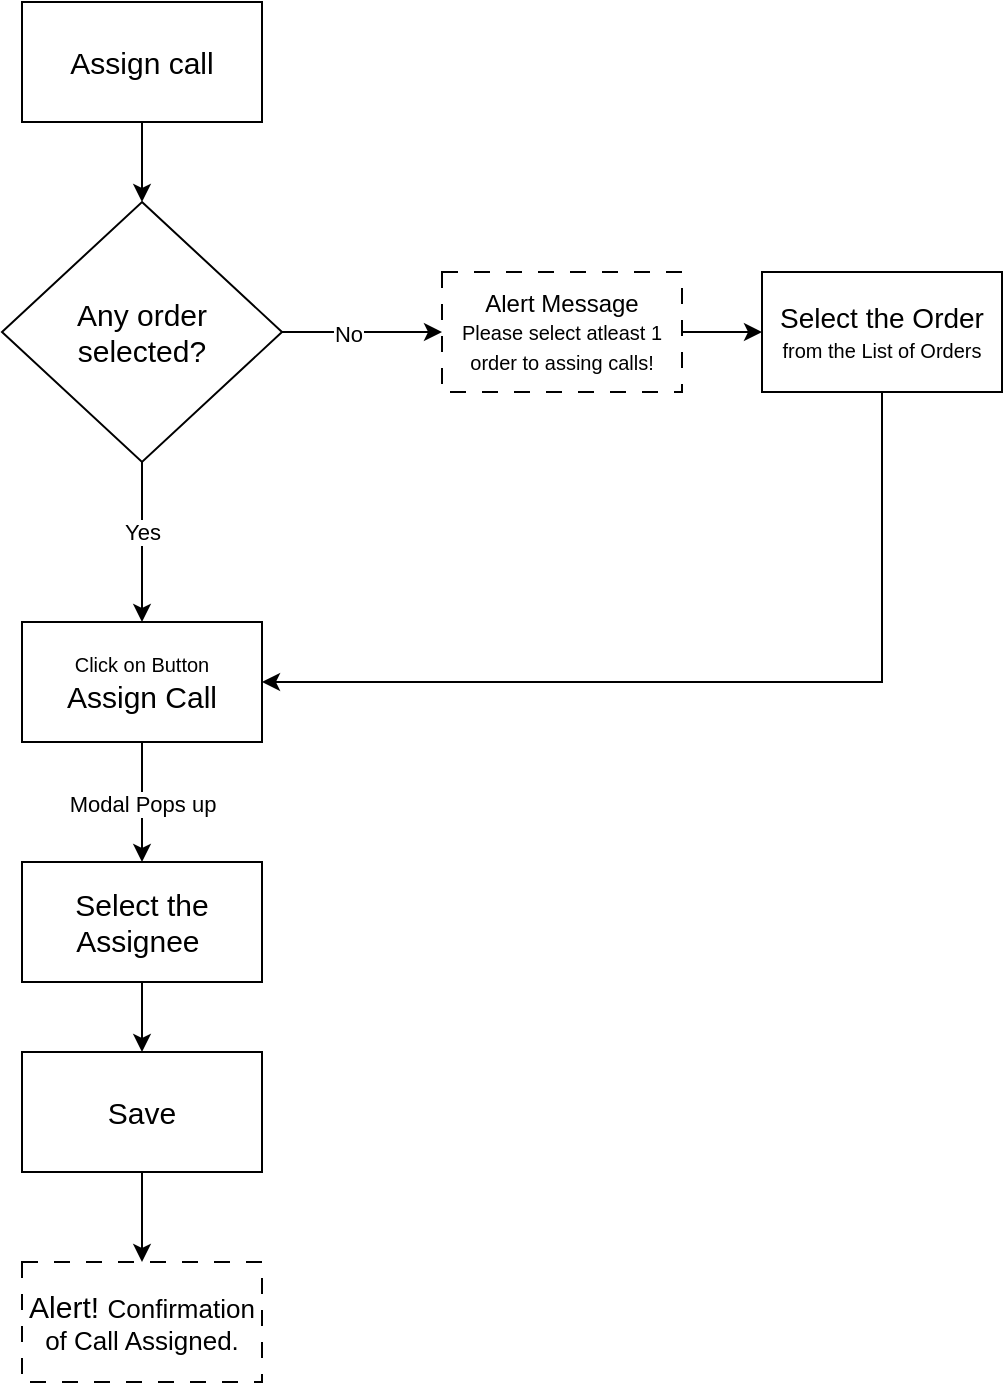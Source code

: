 <mxfile version="22.0.4" type="github">
  <diagram name="Page-1" id="C910LVIDJ0md02ouHxa8">
    <mxGraphModel dx="1485" dy="813" grid="1" gridSize="10" guides="1" tooltips="1" connect="1" arrows="1" fold="1" page="1" pageScale="1" pageWidth="980" pageHeight="1390" math="0" shadow="0">
      <root>
        <mxCell id="0" />
        <mxCell id="1" parent="0" />
        <mxCell id="XfMeFXV819GEviEhM3NZ-5" value="" style="edgeStyle=orthogonalEdgeStyle;rounded=0;orthogonalLoop=1;jettySize=auto;html=1;" edge="1" parent="1" source="XfMeFXV819GEviEhM3NZ-1" target="XfMeFXV819GEviEhM3NZ-4">
          <mxGeometry relative="1" as="geometry" />
        </mxCell>
        <mxCell id="XfMeFXV819GEviEhM3NZ-1" value="&lt;font style=&quot;font-size: 15px;&quot;&gt;Assign call&lt;/font&gt;" style="rounded=0;whiteSpace=wrap;html=1;" vertex="1" parent="1">
          <mxGeometry x="250" y="150" width="120" height="60" as="geometry" />
        </mxCell>
        <mxCell id="XfMeFXV819GEviEhM3NZ-7" value="" style="edgeStyle=orthogonalEdgeStyle;rounded=0;orthogonalLoop=1;jettySize=auto;html=1;" edge="1" parent="1" source="XfMeFXV819GEviEhM3NZ-4" target="XfMeFXV819GEviEhM3NZ-6">
          <mxGeometry relative="1" as="geometry" />
        </mxCell>
        <mxCell id="XfMeFXV819GEviEhM3NZ-9" value="Yes" style="edgeLabel;html=1;align=center;verticalAlign=middle;resizable=0;points=[];" vertex="1" connectable="0" parent="XfMeFXV819GEviEhM3NZ-7">
          <mxGeometry x="-0.122" relative="1" as="geometry">
            <mxPoint as="offset" />
          </mxGeometry>
        </mxCell>
        <mxCell id="XfMeFXV819GEviEhM3NZ-18" value="" style="edgeStyle=orthogonalEdgeStyle;rounded=0;orthogonalLoop=1;jettySize=auto;html=1;" edge="1" parent="1" source="XfMeFXV819GEviEhM3NZ-4" target="XfMeFXV819GEviEhM3NZ-17">
          <mxGeometry relative="1" as="geometry" />
        </mxCell>
        <mxCell id="XfMeFXV819GEviEhM3NZ-20" value="No" style="edgeLabel;html=1;align=center;verticalAlign=middle;resizable=0;points=[];" vertex="1" connectable="0" parent="XfMeFXV819GEviEhM3NZ-18">
          <mxGeometry x="-0.175" y="-1" relative="1" as="geometry">
            <mxPoint as="offset" />
          </mxGeometry>
        </mxCell>
        <mxCell id="XfMeFXV819GEviEhM3NZ-4" value="&lt;font style=&quot;font-size: 15px;&quot;&gt;Any order &lt;br&gt;selected?&lt;/font&gt;" style="rhombus;whiteSpace=wrap;html=1;rounded=0;" vertex="1" parent="1">
          <mxGeometry x="240" y="250" width="140" height="130" as="geometry" />
        </mxCell>
        <mxCell id="XfMeFXV819GEviEhM3NZ-15" value="" style="edgeStyle=orthogonalEdgeStyle;rounded=0;orthogonalLoop=1;jettySize=auto;html=1;" edge="1" parent="1" source="XfMeFXV819GEviEhM3NZ-6" target="XfMeFXV819GEviEhM3NZ-14">
          <mxGeometry relative="1" as="geometry" />
        </mxCell>
        <mxCell id="XfMeFXV819GEviEhM3NZ-16" value="Modal Pops up" style="edgeLabel;html=1;align=center;verticalAlign=middle;resizable=0;points=[];" vertex="1" connectable="0" parent="XfMeFXV819GEviEhM3NZ-15">
          <mxGeometry x="-0.224" y="-1" relative="1" as="geometry">
            <mxPoint x="1" y="7" as="offset" />
          </mxGeometry>
        </mxCell>
        <mxCell id="XfMeFXV819GEviEhM3NZ-6" value="&lt;font style=&quot;font-size: 10px;&quot;&gt;Click on Button&lt;br&gt;&lt;/font&gt;&lt;font style=&quot;font-size: 15px;&quot;&gt;Assign Call&lt;/font&gt;" style="whiteSpace=wrap;html=1;rounded=0;" vertex="1" parent="1">
          <mxGeometry x="250" y="460" width="120" height="60" as="geometry" />
        </mxCell>
        <mxCell id="XfMeFXV819GEviEhM3NZ-25" style="edgeStyle=orthogonalEdgeStyle;rounded=0;orthogonalLoop=1;jettySize=auto;html=1;entryX=1;entryY=0.5;entryDx=0;entryDy=0;" edge="1" parent="1" source="XfMeFXV819GEviEhM3NZ-10" target="XfMeFXV819GEviEhM3NZ-6">
          <mxGeometry relative="1" as="geometry">
            <Array as="points">
              <mxPoint x="680" y="490" />
            </Array>
          </mxGeometry>
        </mxCell>
        <mxCell id="XfMeFXV819GEviEhM3NZ-10" value="&lt;font style=&quot;font-size: 14px;&quot;&gt;Select the Order &lt;br&gt;&lt;/font&gt;&lt;font style=&quot;font-size: 10px;&quot;&gt;from the List of Orders&lt;/font&gt;" style="whiteSpace=wrap;html=1;rounded=0;align=center;" vertex="1" parent="1">
          <mxGeometry x="620" y="285" width="120" height="60" as="geometry" />
        </mxCell>
        <mxCell id="XfMeFXV819GEviEhM3NZ-22" value="" style="edgeStyle=orthogonalEdgeStyle;rounded=0;orthogonalLoop=1;jettySize=auto;html=1;" edge="1" parent="1" source="XfMeFXV819GEviEhM3NZ-14" target="XfMeFXV819GEviEhM3NZ-21">
          <mxGeometry relative="1" as="geometry" />
        </mxCell>
        <mxCell id="XfMeFXV819GEviEhM3NZ-14" value="&lt;font style=&quot;font-size: 15px;&quot;&gt;Select the Assignee&amp;nbsp;&lt;/font&gt;" style="whiteSpace=wrap;html=1;rounded=0;" vertex="1" parent="1">
          <mxGeometry x="250" y="580" width="120" height="60" as="geometry" />
        </mxCell>
        <mxCell id="XfMeFXV819GEviEhM3NZ-19" style="edgeStyle=orthogonalEdgeStyle;rounded=0;orthogonalLoop=1;jettySize=auto;html=1;" edge="1" parent="1" source="XfMeFXV819GEviEhM3NZ-17" target="XfMeFXV819GEviEhM3NZ-10">
          <mxGeometry relative="1" as="geometry" />
        </mxCell>
        <mxCell id="XfMeFXV819GEviEhM3NZ-17" value="Alert Message&lt;br&gt;&lt;div style=&quot;&quot;&gt;&lt;span style=&quot;font-size: 10px; background-color: initial;&quot;&gt;Please select atleast 1 order to assing calls!&lt;/span&gt;&lt;/div&gt;" style="whiteSpace=wrap;html=1;rounded=0;dashed=1;dashPattern=8 8;" vertex="1" parent="1">
          <mxGeometry x="460" y="285" width="120" height="60" as="geometry" />
        </mxCell>
        <mxCell id="XfMeFXV819GEviEhM3NZ-24" value="" style="edgeStyle=orthogonalEdgeStyle;rounded=0;orthogonalLoop=1;jettySize=auto;html=1;" edge="1" parent="1" source="XfMeFXV819GEviEhM3NZ-21" target="XfMeFXV819GEviEhM3NZ-23">
          <mxGeometry relative="1" as="geometry" />
        </mxCell>
        <mxCell id="XfMeFXV819GEviEhM3NZ-21" value="&lt;font style=&quot;font-size: 15px;&quot;&gt;Save&lt;/font&gt;" style="whiteSpace=wrap;html=1;rounded=0;" vertex="1" parent="1">
          <mxGeometry x="250" y="675" width="120" height="60" as="geometry" />
        </mxCell>
        <mxCell id="XfMeFXV819GEviEhM3NZ-23" value="&lt;span style=&quot;font-size: 15px;&quot;&gt;Alert! &lt;/span&gt;&lt;font style=&quot;font-size: 13px;&quot;&gt;Confirmation of Call Assigned.&lt;/font&gt;" style="whiteSpace=wrap;html=1;rounded=0;dashed=1;dashPattern=8 8;" vertex="1" parent="1">
          <mxGeometry x="250" y="780" width="120" height="60" as="geometry" />
        </mxCell>
      </root>
    </mxGraphModel>
  </diagram>
</mxfile>
